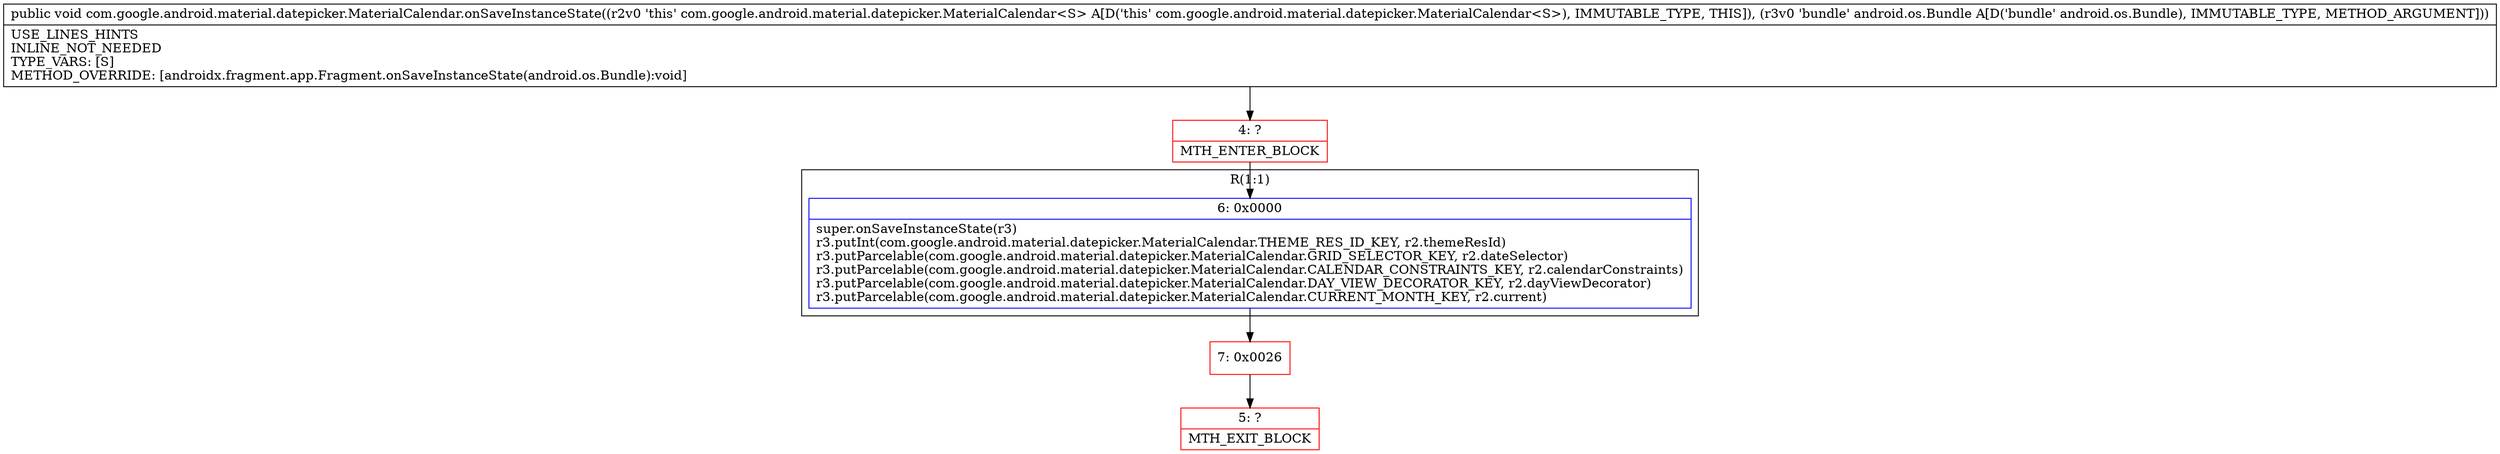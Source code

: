 digraph "CFG forcom.google.android.material.datepicker.MaterialCalendar.onSaveInstanceState(Landroid\/os\/Bundle;)V" {
subgraph cluster_Region_1279327882 {
label = "R(1:1)";
node [shape=record,color=blue];
Node_6 [shape=record,label="{6\:\ 0x0000|super.onSaveInstanceState(r3)\lr3.putInt(com.google.android.material.datepicker.MaterialCalendar.THEME_RES_ID_KEY, r2.themeResId)\lr3.putParcelable(com.google.android.material.datepicker.MaterialCalendar.GRID_SELECTOR_KEY, r2.dateSelector)\lr3.putParcelable(com.google.android.material.datepicker.MaterialCalendar.CALENDAR_CONSTRAINTS_KEY, r2.calendarConstraints)\lr3.putParcelable(com.google.android.material.datepicker.MaterialCalendar.DAY_VIEW_DECORATOR_KEY, r2.dayViewDecorator)\lr3.putParcelable(com.google.android.material.datepicker.MaterialCalendar.CURRENT_MONTH_KEY, r2.current)\l}"];
}
Node_4 [shape=record,color=red,label="{4\:\ ?|MTH_ENTER_BLOCK\l}"];
Node_7 [shape=record,color=red,label="{7\:\ 0x0026}"];
Node_5 [shape=record,color=red,label="{5\:\ ?|MTH_EXIT_BLOCK\l}"];
MethodNode[shape=record,label="{public void com.google.android.material.datepicker.MaterialCalendar.onSaveInstanceState((r2v0 'this' com.google.android.material.datepicker.MaterialCalendar\<S\> A[D('this' com.google.android.material.datepicker.MaterialCalendar\<S\>), IMMUTABLE_TYPE, THIS]), (r3v0 'bundle' android.os.Bundle A[D('bundle' android.os.Bundle), IMMUTABLE_TYPE, METHOD_ARGUMENT]))  | USE_LINES_HINTS\lINLINE_NOT_NEEDED\lTYPE_VARS: [S]\lMETHOD_OVERRIDE: [androidx.fragment.app.Fragment.onSaveInstanceState(android.os.Bundle):void]\l}"];
MethodNode -> Node_4;Node_6 -> Node_7;
Node_4 -> Node_6;
Node_7 -> Node_5;
}

